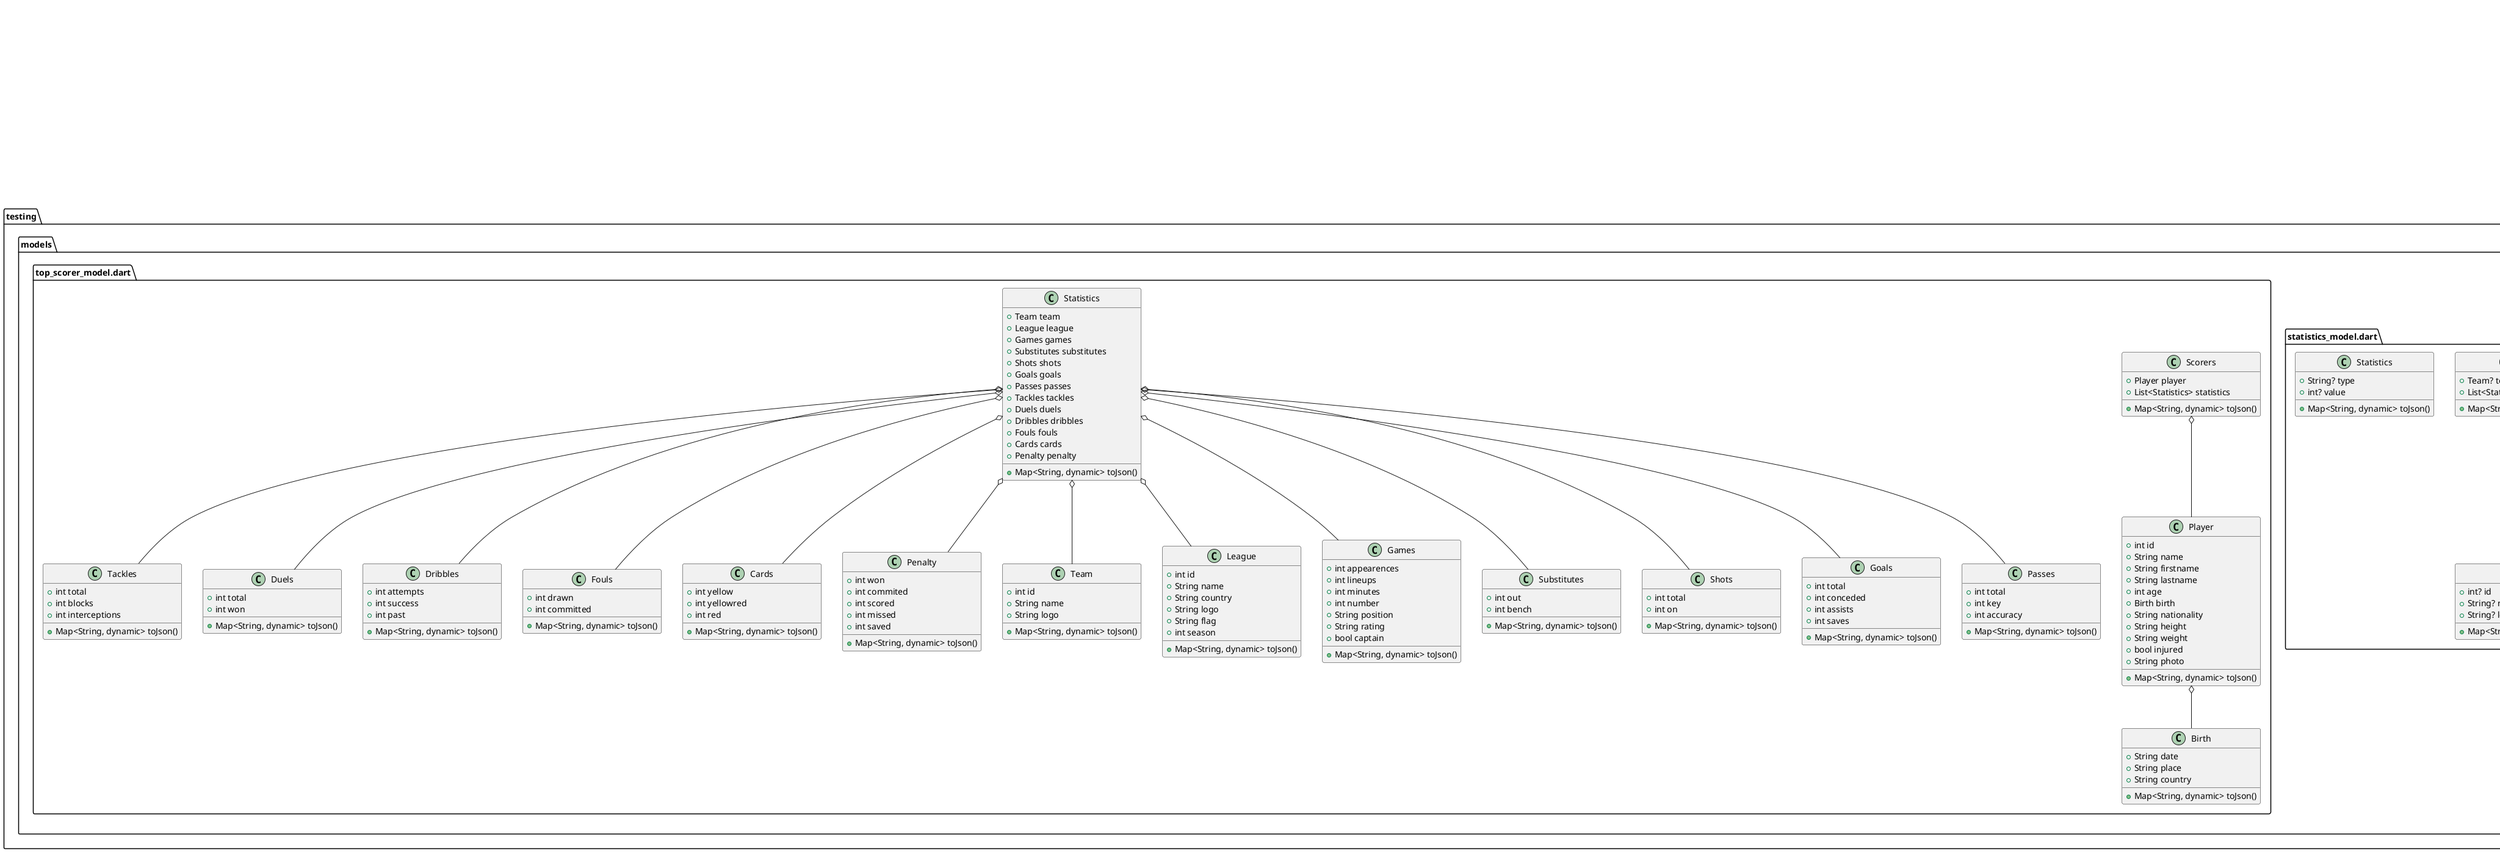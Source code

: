 @startuml
set namespaceSeparator ::

class "testing::email.dart::EmailSender" {
  +_EmailSenderState createState()
}

"flutter::src::widgets::framework.dart::StatefulWidget" <|-- "testing::email.dart::EmailSender"

class "testing::email.dart::_EmailSenderState" {
  +List<String> attachments
  +bool isHTML
  -TextEditingController _senderController
  -TextEditingController _subjectController
  -TextEditingController _bodyController
  +Future<void> send()
  +Widget build()
  -void _openImagePicker()
  -void _removeAttachment()
  -Future<void> _attachFileFromAppDocumentsDirectory()
}

"testing::email.dart::_EmailSenderState" o-- "flutter::src::widgets::editable_text.dart::TextEditingController"
"flutter::src::widgets::framework.dart::State" <|-- "testing::email.dart::_EmailSenderState"

class "testing::main.dart::AdHelper" {
  {static} +String bannerAdUnitId
}

class "testing::main.dart::MyApp" {
  +Widget build()
}

"flutter::src::widgets::framework.dart::StatelessWidget" <|-- "testing::main.dart::MyApp"

class "testing::main.dart::MyHomePage" {
  +MyHomePageState createState()
}

"flutter::src::widgets::framework.dart::StatefulWidget" <|-- "testing::main.dart::MyHomePage"

class "testing::main.dart::MyHomePageState" {
  +TextEditingController editingController
  -List<Map<String, dynamic>> _allUsers
  -List<Map<String, dynamic>> _foundUsers
  +void runFilter()
  +void initState()
  +Future<void> selectDate()
  +Widget build()
}

"testing::main.dart::MyHomePageState" o-- "flutter::src::widgets::editable_text.dart::TextEditingController"
"flutter::src::widgets::framework.dart::State" <|-- "testing::main.dart::MyHomePageState"

class "testing::models::account_model.dart::AccountStatus" {
  +Response? response
  +Map<String, dynamic> toJson()
}

"testing::models::account_model.dart::AccountStatus" o-- "testing::models::account_model.dart::Response"

class "testing::models::account_model.dart::Response" {
  +Account? account
  +Subscription? subscription
  +Requests? requests
  +Map<String, dynamic> toJson()
}

"testing::models::account_model.dart::Response" o-- "testing::models::account_model.dart::Account"
"testing::models::account_model.dart::Response" o-- "testing::models::account_model.dart::Subscription"
"testing::models::account_model.dart::Response" o-- "testing::models::account_model.dart::Requests"

class "testing::models::account_model.dart::Account" {
  +String? firstname
  +String? lastname
  +String? email
  +Map<String, dynamic> toJson()
}

class "testing::models::account_model.dart::Subscription" {
  +String? plan
  +String? end
  +bool? active
  +Map<String, dynamic> toJson()
}

class "testing::models::account_model.dart::Requests" {
  +int? current
  +int? limitDay
  +Map<String, dynamic> toJson()
}

class "testing::models::h2h_model.dart::HeadToHead" {
  +Fixture? fixture
  +League? league
  +Teams? teams
  +Goals? goals
  +Score? score
  +Map<String, dynamic> toJson()
}

"testing::models::h2h_model.dart::HeadToHead" o-- "testing::models::h2h_model.dart::Fixture"
"testing::models::h2h_model.dart::HeadToHead" o-- "testing::models::h2h_model.dart::League"
"testing::models::h2h_model.dart::HeadToHead" o-- "testing::models::h2h_model.dart::Teams"
"testing::models::h2h_model.dart::HeadToHead" o-- "testing::models::h2h_model.dart::Goals"
"testing::models::h2h_model.dart::HeadToHead" o-- "testing::models::h2h_model.dart::Score"

class "testing::models::h2h_model.dart::Fixture" {
  +int? id
  +String? referee
  +String? timezone
  +String? date
  +int? timestamp
  +Periods? periods
  +Venue? venue
  +Status? status
  +Map<String, dynamic> toJson()
}

"testing::models::h2h_model.dart::Fixture" o-- "testing::models::h2h_model.dart::Periods"
"testing::models::h2h_model.dart::Fixture" o-- "testing::models::h2h_model.dart::Venue"
"testing::models::h2h_model.dart::Fixture" o-- "testing::models::h2h_model.dart::Status"

class "testing::models::h2h_model.dart::Periods" {
  +int? first
  +int? second
  +Map<String, dynamic> toJson()
}

class "testing::models::h2h_model.dart::Venue" {
  +int? id
  +String? name
  +String? city
  +Map<String, dynamic> toJson()
}

class "testing::models::h2h_model.dart::Status" {
  +String? long
  +String? short
  +int? elapsed
  +Map<String, dynamic> toJson()
}

class "testing::models::h2h_model.dart::League" {
  +int? id
  +String? name
  +String? country
  +String? logo
  +String? flag
  +int? season
  +String? round
  +Map<String, dynamic> toJson()
}

class "testing::models::h2h_model.dart::Teams" {
  +Home? home
  +Home? away
  +Map<String, dynamic> toJson()
}

"testing::models::h2h_model.dart::Teams" o-- "testing::models::h2h_model.dart::Home"

class "testing::models::h2h_model.dart::Home" {
  +int? id
  +String? name
  +String? logo
  +bool? winner
  +Map<String, dynamic> toJson()
}

class "testing::models::h2h_model.dart::Goals" {
  +int? home
  +int? away
  +Map<String, dynamic> toJson()
}

class "testing::models::h2h_model.dart::Score" {
  +Goals? halftime
  +Goals? fulltime
  +Goals? extratime
  +Goals? penalty
  +Map<String, dynamic> toJson()
}

"testing::models::h2h_model.dart::Score" o-- "testing::models::h2h_model.dart::Goals"

class "testing::models::player_statistics_model.dart::AutoGenerate" {
  +Player player
  +List<Statistics> statistics
  +Map<String, dynamic> toJson()
}

"testing::models::player_statistics_model.dart::AutoGenerate" o-- "testing::models::player_statistics_model.dart::Player"

class "testing::models::player_statistics_model.dart::Player" {
  +int id
  +String name
  +String firstname
  +String lastname
  +int age
  +Birth birth
  +String nationality
  +String height
  +String weight
  +bool injured
  +String photo
  +Map<String, dynamic> toJson()
}

"testing::models::player_statistics_model.dart::Player" o-- "testing::models::player_statistics_model.dart::Birth"

class "testing::models::player_statistics_model.dart::Birth" {
  +String date
  +String place
  +String country
  +Map<String, dynamic> toJson()
}

class "testing::models::player_statistics_model.dart::Statistics" {
  +Team team
  +League league
  +Games games
  +Substitutes substitutes
  +Shots shots
  +Goals goals
  +Passes passes
  +Tackles tackles
  +Duels duels
  +Dribbles dribbles
  +Fouls fouls
  +Cards cards
  +Penalty penalty
  +Map<String, dynamic> toJson()
}

"testing::models::player_statistics_model.dart::Statistics" o-- "testing::models::player_statistics_model.dart::Team"
"testing::models::player_statistics_model.dart::Statistics" o-- "testing::models::player_statistics_model.dart::League"
"testing::models::player_statistics_model.dart::Statistics" o-- "testing::models::player_statistics_model.dart::Games"
"testing::models::player_statistics_model.dart::Statistics" o-- "testing::models::player_statistics_model.dart::Substitutes"
"testing::models::player_statistics_model.dart::Statistics" o-- "testing::models::player_statistics_model.dart::Shots"
"testing::models::player_statistics_model.dart::Statistics" o-- "testing::models::player_statistics_model.dart::Goals"
"testing::models::player_statistics_model.dart::Statistics" o-- "testing::models::player_statistics_model.dart::Passes"
"testing::models::player_statistics_model.dart::Statistics" o-- "testing::models::player_statistics_model.dart::Tackles"
"testing::models::player_statistics_model.dart::Statistics" o-- "testing::models::player_statistics_model.dart::Duels"
"testing::models::player_statistics_model.dart::Statistics" o-- "testing::models::player_statistics_model.dart::Dribbles"
"testing::models::player_statistics_model.dart::Statistics" o-- "testing::models::player_statistics_model.dart::Fouls"
"testing::models::player_statistics_model.dart::Statistics" o-- "testing::models::player_statistics_model.dart::Cards"
"testing::models::player_statistics_model.dart::Statistics" o-- "testing::models::player_statistics_model.dart::Penalty"

class "testing::models::player_statistics_model.dart::Team" {
  +int id
  +String name
  +String logo
  +Map<String, dynamic> toJson()
}

class "testing::models::player_statistics_model.dart::League" {
  +int id
  +String name
  +String country
  +String logo
  +String flag
  +int season
  +Map<String, dynamic> toJson()
}

class "testing::models::player_statistics_model.dart::Games" {
  +int appearences
  +int lineups
  +int minutes
  +int number
  +String position
  +String rating
  +bool captain
  +Map<String, dynamic> toJson()
}

class "testing::models::player_statistics_model.dart::Substitutes" {
  +int out
  +int bench
  +Map<String, dynamic> toJson()
}

class "testing::models::player_statistics_model.dart::Shots" {
  +int total
  +int on
  +Map<String, dynamic> toJson()
}

class "testing::models::player_statistics_model.dart::Goals" {
  +int total
  +int conceded
  +int assists
  +int saves
  +Map<String, dynamic> toJson()
}

class "testing::models::player_statistics_model.dart::Passes" {
  +int total
  +int key
  +int accuracy
  +Map<String, dynamic> toJson()
}

class "testing::models::player_statistics_model.dart::Tackles" {
  +int total
  +int blocks
  +int interceptions
  +Map<String, dynamic> toJson()
}

class "testing::models::player_statistics_model.dart::Duels" {
  +int total
  +int won
  +Map<String, dynamic> toJson()
}

class "testing::models::player_statistics_model.dart::Dribbles" {
  +int attempts
  +int success
  +int past
  +Map<String, dynamic> toJson()
}

class "testing::models::player_statistics_model.dart::Fouls" {
  +int drawn
  +int committed
  +Map<String, dynamic> toJson()
}

class "testing::models::player_statistics_model.dart::Cards" {
  +int yellow
  +int yellowred
  +int red
  +Map<String, dynamic> toJson()
}

class "testing::models::player_statistics_model.dart::Penalty" {
  +int won
  +int commited
  +int scored
  +int missed
  +int saved
  +Map<String, dynamic> toJson()
}

class "testing::models::statistics_model.dart::Statistic" {
  +Team? team
  +List<Statistics>? statistics
  +Map<String, dynamic> toJson()
}

"testing::models::statistics_model.dart::Statistic" o-- "testing::models::statistics_model.dart::Team"

class "testing::models::statistics_model.dart::Team" {
  +int? id
  +String? name
  +String? logo
  +Map<String, dynamic> toJson()
}

class "testing::models::statistics_model.dart::Statistics" {
  +String? type
  +int? value
  +Map<String, dynamic> toJson()
}

class "testing::models::top_scorer_model.dart::Scorers" {
  +Player player
  +List<Statistics> statistics
  +Map<String, dynamic> toJson()
}

"testing::models::top_scorer_model.dart::Scorers" o-- "testing::models::top_scorer_model.dart::Player"

class "testing::models::top_scorer_model.dart::Player" {
  +int id
  +String name
  +String firstname
  +String lastname
  +int age
  +Birth birth
  +String nationality
  +String height
  +String weight
  +bool injured
  +String photo
  +Map<String, dynamic> toJson()
}

"testing::models::top_scorer_model.dart::Player" o-- "testing::models::top_scorer_model.dart::Birth"

class "testing::models::top_scorer_model.dart::Birth" {
  +String date
  +String place
  +String country
  +Map<String, dynamic> toJson()
}

class "testing::models::top_scorer_model.dart::Statistics" {
  +Team team
  +League league
  +Games games
  +Substitutes substitutes
  +Shots shots
  +Goals goals
  +Passes passes
  +Tackles tackles
  +Duels duels
  +Dribbles dribbles
  +Fouls fouls
  +Cards cards
  +Penalty penalty
  +Map<String, dynamic> toJson()
}

"testing::models::top_scorer_model.dart::Statistics" o-- "testing::models::top_scorer_model.dart::Team"
"testing::models::top_scorer_model.dart::Statistics" o-- "testing::models::top_scorer_model.dart::League"
"testing::models::top_scorer_model.dart::Statistics" o-- "testing::models::top_scorer_model.dart::Games"
"testing::models::top_scorer_model.dart::Statistics" o-- "testing::models::top_scorer_model.dart::Substitutes"
"testing::models::top_scorer_model.dart::Statistics" o-- "testing::models::top_scorer_model.dart::Shots"
"testing::models::top_scorer_model.dart::Statistics" o-- "testing::models::top_scorer_model.dart::Goals"
"testing::models::top_scorer_model.dart::Statistics" o-- "testing::models::top_scorer_model.dart::Passes"
"testing::models::top_scorer_model.dart::Statistics" o-- "testing::models::top_scorer_model.dart::Tackles"
"testing::models::top_scorer_model.dart::Statistics" o-- "testing::models::top_scorer_model.dart::Duels"
"testing::models::top_scorer_model.dart::Statistics" o-- "testing::models::top_scorer_model.dart::Dribbles"
"testing::models::top_scorer_model.dart::Statistics" o-- "testing::models::top_scorer_model.dart::Fouls"
"testing::models::top_scorer_model.dart::Statistics" o-- "testing::models::top_scorer_model.dart::Cards"
"testing::models::top_scorer_model.dart::Statistics" o-- "testing::models::top_scorer_model.dart::Penalty"

class "testing::models::top_scorer_model.dart::Team" {
  +int id
  +String name
  +String logo
  +Map<String, dynamic> toJson()
}

class "testing::models::top_scorer_model.dart::League" {
  +int id
  +String name
  +String country
  +String logo
  +String flag
  +int season
  +Map<String, dynamic> toJson()
}

class "testing::models::top_scorer_model.dart::Games" {
  +int appearences
  +int lineups
  +int minutes
  +int number
  +String position
  +String rating
  +bool captain
  +Map<String, dynamic> toJson()
}

class "testing::models::top_scorer_model.dart::Substitutes" {
  +int out
  +int bench
  +Map<String, dynamic> toJson()
}

class "testing::models::top_scorer_model.dart::Shots" {
  +int total
  +int on
  +Map<String, dynamic> toJson()
}

class "testing::models::top_scorer_model.dart::Goals" {
  +int total
  +int conceded
  +int assists
  +int saves
  +Map<String, dynamic> toJson()
}

class "testing::models::top_scorer_model.dart::Passes" {
  +int total
  +int key
  +int accuracy
  +Map<String, dynamic> toJson()
}

class "testing::models::top_scorer_model.dart::Tackles" {
  +int total
  +int blocks
  +int interceptions
  +Map<String, dynamic> toJson()
}

class "testing::models::top_scorer_model.dart::Duels" {
  +int total
  +int won
  +Map<String, dynamic> toJson()
}

class "testing::models::top_scorer_model.dart::Dribbles" {
  +int attempts
  +int success
  +int past
  +Map<String, dynamic> toJson()
}

class "testing::models::top_scorer_model.dart::Fouls" {
  +int drawn
  +int committed
  +Map<String, dynamic> toJson()
}

class "testing::models::top_scorer_model.dart::Cards" {
  +int yellow
  +int yellowred
  +int red
  +Map<String, dynamic> toJson()
}

class "testing::models::top_scorer_model.dart::Penalty" {
  +int won
  +int commited
  +int scored
  +int missed
  +int saved
  +Map<String, dynamic> toJson()
}

class "testing::package_info.dart::ProjectInfo" {
  +ProjectInfoState createState()
}

"flutter::src::widgets::framework.dart::StatefulWidget" <|-- "testing::package_info.dart::ProjectInfo"

class "testing::package_info.dart::ProjectInfoState" {
  +PackageInfo packageInfo
  +int year
  +void initState()
  +void dispose()
  +Future<void> initPackageInfo()
  +Widget infoTile()
  +Widget build()
}

"testing::package_info.dart::ProjectInfoState" o-- "package_info_plus::package_info_plus.dart::PackageInfo"
"flutter::src::widgets::framework.dart::State" <|-- "testing::package_info.dart::ProjectInfoState"


@enduml